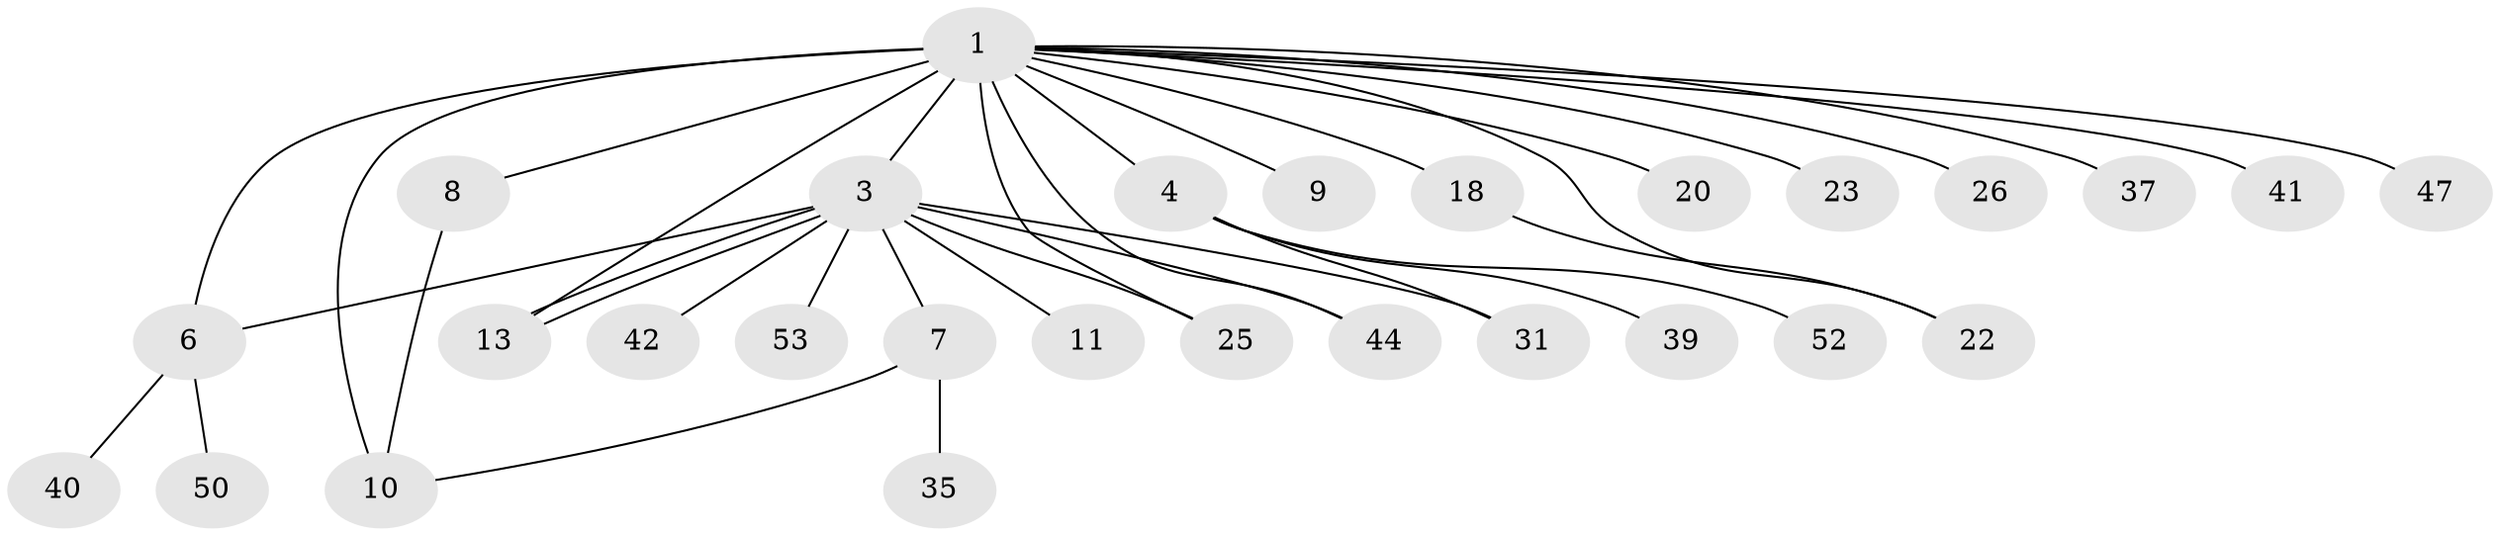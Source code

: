 // original degree distribution, {14: 0.017543859649122806, 9: 0.017543859649122806, 18: 0.017543859649122806, 4: 0.14035087719298245, 8: 0.017543859649122806, 3: 0.15789473684210525, 2: 0.14035087719298245, 1: 0.45614035087719296, 7: 0.017543859649122806, 5: 0.017543859649122806}
// Generated by graph-tools (version 1.1) at 2025/18/03/04/25 18:18:24]
// undirected, 28 vertices, 36 edges
graph export_dot {
graph [start="1"]
  node [color=gray90,style=filled];
  1 [super="+5+2+24+19+48+54"];
  3 [super="+43"];
  4;
  6 [super="+30+17"];
  7 [super="+34+46+12"];
  8;
  9 [super="+45+38"];
  10 [super="+15"];
  11;
  13 [super="+27+36+33"];
  18;
  20;
  22 [super="+29"];
  23;
  25 [super="+28"];
  26;
  31;
  35;
  37;
  39;
  40;
  41;
  42;
  44;
  47;
  50;
  52;
  53;
  1 -- 4;
  1 -- 9;
  1 -- 10 [weight=2];
  1 -- 13 [weight=2];
  1 -- 18 [weight=2];
  1 -- 37;
  1 -- 3 [weight=4];
  1 -- 6 [weight=3];
  1 -- 41;
  1 -- 47;
  1 -- 20;
  1 -- 26;
  1 -- 8;
  1 -- 44;
  1 -- 22;
  1 -- 23;
  1 -- 25;
  3 -- 7 [weight=3];
  3 -- 11;
  3 -- 13 [weight=2];
  3 -- 13;
  3 -- 25;
  3 -- 31;
  3 -- 42;
  3 -- 53;
  3 -- 6;
  3 -- 44;
  4 -- 31;
  4 -- 39;
  4 -- 52;
  6 -- 50;
  6 -- 40;
  7 -- 10 [weight=2];
  7 -- 35;
  8 -- 10;
  18 -- 22;
}
